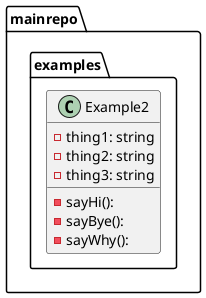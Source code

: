 @startuml
package ...mainrepo.examples{
class Example2 {
-thing1: string
-thing2: string
-thing3: string
-sayHi(): 
-sayBye(): 
-sayWhy(): 
}
}

@enduml
